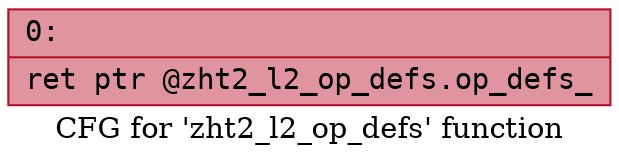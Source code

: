 digraph "CFG for 'zht2_l2_op_defs' function" {
	label="CFG for 'zht2_l2_op_defs' function";

	Node0x600001fee120 [shape=record,color="#b70d28ff", style=filled, fillcolor="#b70d2870" fontname="Courier",label="{0:\l|  ret ptr @zht2_l2_op_defs.op_defs_\l}"];
}
